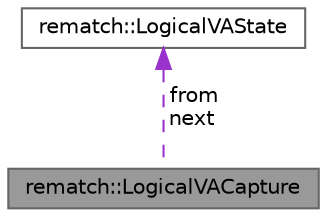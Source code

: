 digraph "rematch::LogicalVACapture"
{
 // LATEX_PDF_SIZE
  bgcolor="transparent";
  edge [fontname=Helvetica,fontsize=10,labelfontname=Helvetica,labelfontsize=10];
  node [fontname=Helvetica,fontsize=10,shape=box,height=0.2,width=0.4];
  Node1 [label="rematch::LogicalVACapture",height=0.2,width=0.4,color="gray40", fillcolor="grey60", style="filled", fontcolor="black",tooltip=" "];
  Node2 -> Node1 [dir="back",color="darkorchid3",style="dashed",label=" from\nnext" ];
  Node2 [label="rematch::LogicalVAState",height=0.2,width=0.4,color="gray40", fillcolor="white", style="filled",URL="$d6/dcc/classrematch_1_1LogicalVAState.html",tooltip=" "];
}
